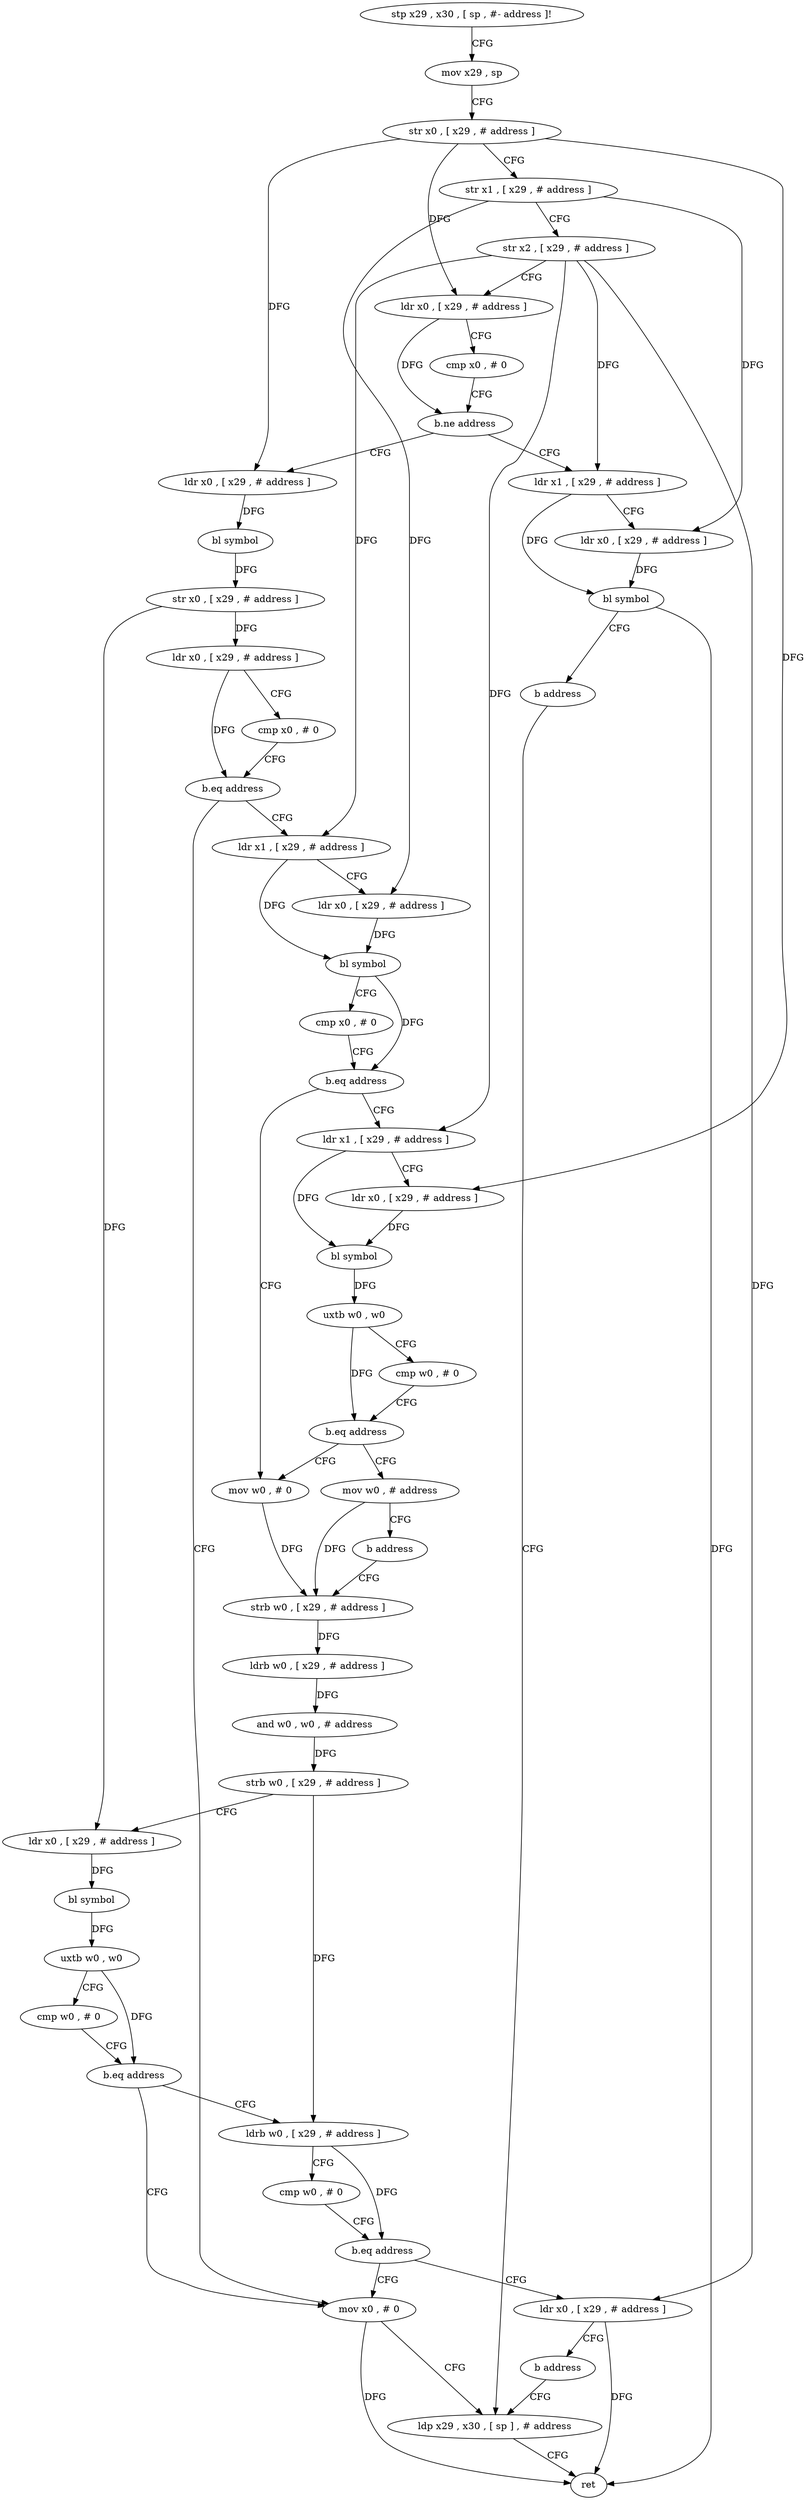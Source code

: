 digraph "func" {
"4484740" [label = "stp x29 , x30 , [ sp , #- address ]!" ]
"4484744" [label = "mov x29 , sp" ]
"4484748" [label = "str x0 , [ x29 , # address ]" ]
"4484752" [label = "str x1 , [ x29 , # address ]" ]
"4484756" [label = "str x2 , [ x29 , # address ]" ]
"4484760" [label = "ldr x0 , [ x29 , # address ]" ]
"4484764" [label = "cmp x0 , # 0" ]
"4484768" [label = "b.ne address" ]
"4484788" [label = "ldr x0 , [ x29 , # address ]" ]
"4484772" [label = "ldr x1 , [ x29 , # address ]" ]
"4484792" [label = "bl symbol" ]
"4484796" [label = "str x0 , [ x29 , # address ]" ]
"4484800" [label = "ldr x0 , [ x29 , # address ]" ]
"4484804" [label = "cmp x0 , # 0" ]
"4484808" [label = "b.eq address" ]
"4484924" [label = "mov x0 , # 0" ]
"4484812" [label = "ldr x1 , [ x29 , # address ]" ]
"4484776" [label = "ldr x0 , [ x29 , # address ]" ]
"4484780" [label = "bl symbol" ]
"4484784" [label = "b address" ]
"4484928" [label = "ldp x29 , x30 , [ sp ] , # address" ]
"4484816" [label = "ldr x0 , [ x29 , # address ]" ]
"4484820" [label = "bl symbol" ]
"4484824" [label = "cmp x0 , # 0" ]
"4484828" [label = "b.eq address" ]
"4484864" [label = "mov w0 , # 0" ]
"4484832" [label = "ldr x1 , [ x29 , # address ]" ]
"4484932" [label = "ret" ]
"4484868" [label = "strb w0 , [ x29 , # address ]" ]
"4484836" [label = "ldr x0 , [ x29 , # address ]" ]
"4484840" [label = "bl symbol" ]
"4484844" [label = "uxtb w0 , w0" ]
"4484848" [label = "cmp w0 , # 0" ]
"4484852" [label = "b.eq address" ]
"4484856" [label = "mov w0 , # address" ]
"4484904" [label = "ldrb w0 , [ x29 , # address ]" ]
"4484908" [label = "cmp w0 , # 0" ]
"4484912" [label = "b.eq address" ]
"4484916" [label = "ldr x0 , [ x29 , # address ]" ]
"4484860" [label = "b address" ]
"4484920" [label = "b address" ]
"4484872" [label = "ldrb w0 , [ x29 , # address ]" ]
"4484876" [label = "and w0 , w0 , # address" ]
"4484880" [label = "strb w0 , [ x29 , # address ]" ]
"4484884" [label = "ldr x0 , [ x29 , # address ]" ]
"4484888" [label = "bl symbol" ]
"4484892" [label = "uxtb w0 , w0" ]
"4484896" [label = "cmp w0 , # 0" ]
"4484900" [label = "b.eq address" ]
"4484740" -> "4484744" [ label = "CFG" ]
"4484744" -> "4484748" [ label = "CFG" ]
"4484748" -> "4484752" [ label = "CFG" ]
"4484748" -> "4484760" [ label = "DFG" ]
"4484748" -> "4484788" [ label = "DFG" ]
"4484748" -> "4484836" [ label = "DFG" ]
"4484752" -> "4484756" [ label = "CFG" ]
"4484752" -> "4484776" [ label = "DFG" ]
"4484752" -> "4484816" [ label = "DFG" ]
"4484756" -> "4484760" [ label = "CFG" ]
"4484756" -> "4484772" [ label = "DFG" ]
"4484756" -> "4484812" [ label = "DFG" ]
"4484756" -> "4484832" [ label = "DFG" ]
"4484756" -> "4484916" [ label = "DFG" ]
"4484760" -> "4484764" [ label = "CFG" ]
"4484760" -> "4484768" [ label = "DFG" ]
"4484764" -> "4484768" [ label = "CFG" ]
"4484768" -> "4484788" [ label = "CFG" ]
"4484768" -> "4484772" [ label = "CFG" ]
"4484788" -> "4484792" [ label = "DFG" ]
"4484772" -> "4484776" [ label = "CFG" ]
"4484772" -> "4484780" [ label = "DFG" ]
"4484792" -> "4484796" [ label = "DFG" ]
"4484796" -> "4484800" [ label = "DFG" ]
"4484796" -> "4484884" [ label = "DFG" ]
"4484800" -> "4484804" [ label = "CFG" ]
"4484800" -> "4484808" [ label = "DFG" ]
"4484804" -> "4484808" [ label = "CFG" ]
"4484808" -> "4484924" [ label = "CFG" ]
"4484808" -> "4484812" [ label = "CFG" ]
"4484924" -> "4484928" [ label = "CFG" ]
"4484924" -> "4484932" [ label = "DFG" ]
"4484812" -> "4484816" [ label = "CFG" ]
"4484812" -> "4484820" [ label = "DFG" ]
"4484776" -> "4484780" [ label = "DFG" ]
"4484780" -> "4484784" [ label = "CFG" ]
"4484780" -> "4484932" [ label = "DFG" ]
"4484784" -> "4484928" [ label = "CFG" ]
"4484928" -> "4484932" [ label = "CFG" ]
"4484816" -> "4484820" [ label = "DFG" ]
"4484820" -> "4484824" [ label = "CFG" ]
"4484820" -> "4484828" [ label = "DFG" ]
"4484824" -> "4484828" [ label = "CFG" ]
"4484828" -> "4484864" [ label = "CFG" ]
"4484828" -> "4484832" [ label = "CFG" ]
"4484864" -> "4484868" [ label = "DFG" ]
"4484832" -> "4484836" [ label = "CFG" ]
"4484832" -> "4484840" [ label = "DFG" ]
"4484868" -> "4484872" [ label = "DFG" ]
"4484836" -> "4484840" [ label = "DFG" ]
"4484840" -> "4484844" [ label = "DFG" ]
"4484844" -> "4484848" [ label = "CFG" ]
"4484844" -> "4484852" [ label = "DFG" ]
"4484848" -> "4484852" [ label = "CFG" ]
"4484852" -> "4484864" [ label = "CFG" ]
"4484852" -> "4484856" [ label = "CFG" ]
"4484856" -> "4484860" [ label = "CFG" ]
"4484856" -> "4484868" [ label = "DFG" ]
"4484904" -> "4484908" [ label = "CFG" ]
"4484904" -> "4484912" [ label = "DFG" ]
"4484908" -> "4484912" [ label = "CFG" ]
"4484912" -> "4484924" [ label = "CFG" ]
"4484912" -> "4484916" [ label = "CFG" ]
"4484916" -> "4484920" [ label = "CFG" ]
"4484916" -> "4484932" [ label = "DFG" ]
"4484860" -> "4484868" [ label = "CFG" ]
"4484920" -> "4484928" [ label = "CFG" ]
"4484872" -> "4484876" [ label = "DFG" ]
"4484876" -> "4484880" [ label = "DFG" ]
"4484880" -> "4484884" [ label = "CFG" ]
"4484880" -> "4484904" [ label = "DFG" ]
"4484884" -> "4484888" [ label = "DFG" ]
"4484888" -> "4484892" [ label = "DFG" ]
"4484892" -> "4484896" [ label = "CFG" ]
"4484892" -> "4484900" [ label = "DFG" ]
"4484896" -> "4484900" [ label = "CFG" ]
"4484900" -> "4484924" [ label = "CFG" ]
"4484900" -> "4484904" [ label = "CFG" ]
}
